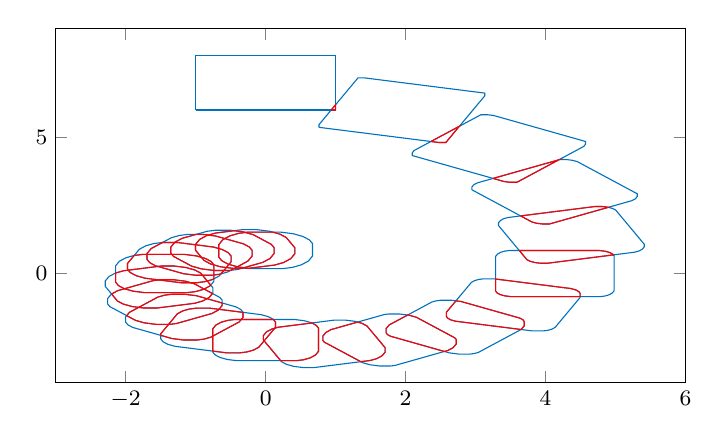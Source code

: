 % This file was created by matlab2tikz.
%
\definecolor{mycolor1}{rgb}{0.0,0.447,0.741}%
%
\begin{tikzpicture}
\footnotesize

\begin{axis}[%
width=8cm,
height=4.5cm,
at={(0in,0in)},
scale only axis,
xmin=-3,
xmax=6,
ymin=-4,
ymax=9,
axis background/.style={fill=white}
]
\addplot [color=mycolor1, forget plot]
  table[row sep=crcr]{%
-1	6\\
1	6\\
1	8\\
-1	8\\
-1	6\\
};
\addplot [color=mycolor1, forget plot]
  table[row sep=crcr]{%
0.763	5.364\\
2.475	4.808\\
2.575	4.808\\
3.131	6.519\\
3.131	6.62\\
1.419	7.176\\
1.319	7.176\\
0.763	5.464\\
0.763	5.364\\
};
\addplot [color=mycolor1, forget plot]
  table[row sep=crcr]{%
2.095	4.329\\
3.405	3.377\\
3.491	3.349\\
3.591	3.349\\
4.543	4.66\\
4.571	4.745\\
4.571	4.845\\
3.26	5.797\\
3.175	5.825\\
3.075	5.825\\
2.122	4.515\\
2.095	4.429\\
2.095	4.329\\
};
\addplot [color=mycolor1, forget plot]
  table[row sep=crcr]{%
2.947	3.073\\
3.804	1.893\\
3.869	1.846\\
3.955	1.818\\
4.055	1.818\\
5.234	2.675\\
5.282	2.74\\
5.31	2.826\\
5.31	2.926\\
4.453	4.106\\
4.387	4.153\\
4.302	4.181\\
4.202	4.181\\
3.022	3.324\\
2.975	3.259\\
2.947	3.173\\
2.947	3.073\\
};
\addplot [color=mycolor1, forget plot]
  table[row sep=crcr]{%
3.327	1.761\\
3.732	0.513\\
3.775	0.454\\
3.841	0.406\\
3.926	0.378\\
4.027	0.378\\
5.274	0.784\\
5.333	0.827\\
5.381	0.892\\
5.409	0.978\\
5.409	1.078\\
5.003	2.326\\
4.96	2.385\\
4.895	2.432\\
4.809	2.46\\
4.709	2.46\\
3.461	2.055\\
3.402	2.012\\
3.355	1.946\\
3.327	1.861\\
3.327	1.761\\
};
\addplot [color=mycolor1, forget plot]
  table[row sep=crcr]{%
3.287	-0.649\\
3.308	-0.712\\
3.35	-0.771\\
3.416	-0.818\\
3.502	-0.846\\
4.783	-0.846\\
4.845	-0.826\\
4.904	-0.783\\
4.952	-0.717\\
4.979	-0.632\\
4.979	0.649\\
4.959	0.712\\
4.916	0.771\\
4.851	0.818\\
4.765	0.846\\
3.484	0.846\\
3.422	0.826\\
3.363	0.783\\
3.315	0.717\\
3.287	0.632\\
3.287	-0.649\\
};
\addplot [color=mycolor1, forget plot]
  table[row sep=crcr]{%
2.583	-1.579\\
2.604	-1.641\\
2.646	-1.7\\
2.712	-1.748\\
3.808	-2.104\\
3.967	-2.104\\
4.03	-2.084\\
4.089	-2.041\\
4.136	-1.976\\
4.493	-0.879\\
4.493	-0.72\\
4.472	-0.658\\
4.43	-0.599\\
4.364	-0.551\\
3.268	-0.195\\
3.109	-0.195\\
3.046	-0.215\\
2.987	-0.258\\
2.94	-0.324\\
2.583	-1.42\\
2.583	-1.579\\
};
\addplot [color=mycolor1, forget plot]
  table[row sep=crcr]{%
1.722	-2.179\\
1.742	-2.241\\
1.785	-2.3\\
2.625	-2.91\\
2.761	-2.955\\
2.92	-2.955\\
2.982	-2.934\\
3.041	-2.891\\
3.651	-2.052\\
3.695	-1.916\\
3.695	-1.757\\
3.675	-1.694\\
3.632	-1.635\\
2.793	-1.026\\
2.657	-0.981\\
2.498	-0.981\\
2.435	-1.002\\
2.376	-1.044\\
1.766	-1.884\\
1.722	-2.02\\
1.722	-2.179\\
};
\addplot [color=mycolor1, forget plot]
  table[row sep=crcr]{%
0.818	-2.453\\
0.838	-2.516\\
1.387	-3.271\\
1.491	-3.347\\
1.627	-3.391\\
1.786	-3.391\\
1.849	-3.371\\
2.604	-2.822\\
2.68	-2.718\\
2.724	-2.582\\
2.724	-2.422\\
2.704	-2.36\\
2.155	-1.605\\
2.051	-1.529\\
1.915	-1.485\\
1.756	-1.485\\
1.693	-1.505\\
0.938	-2.054\\
0.862	-2.158\\
0.818	-2.294\\
0.818	-2.453\\
};
\addplot [color=mycolor1, forget plot]
  table[row sep=crcr]{%
-0.032	-2.436\\
0.228	-3.236\\
0.296	-3.329\\
0.4	-3.405\\
0.536	-3.449\\
0.695	-3.449\\
1.494	-3.19\\
1.588	-3.122\\
1.664	-3.017\\
1.708	-2.881\\
1.708	-2.722\\
1.448	-1.923\\
1.38	-1.829\\
1.276	-1.753\\
1.14	-1.709\\
0.981	-1.709\\
0.182	-1.969\\
0.088	-2.037\\
0.012	-2.141\\
-0.032	-2.277\\
-0.032	-2.436\\
};
\addplot [color=mycolor1, forget plot]
  table[row sep=crcr]{%
-0.755	-2.883\\
-0.723	-2.982\\
-0.655	-3.076\\
-0.55	-3.152\\
-0.414	-3.196\\
0.442	-3.196\\
0.541	-3.164\\
0.635	-3.095\\
0.711	-2.991\\
0.755	-2.855\\
0.755	-1.999\\
0.723	-1.899\\
0.655	-1.806\\
0.55	-1.73\\
0.414	-1.686\\
-0.442	-1.686\\
-0.541	-1.718\\
-0.635	-1.786\\
-0.711	-1.89\\
-0.755	-2.026\\
-0.755	-2.883\\
};
\addplot [color=mycolor1, forget plot]
  table[row sep=crcr]{%
-1.498	-2.401\\
-1.466	-2.501\\
-1.398	-2.595\\
-1.294	-2.67\\
-0.56	-2.908\\
-0.366	-2.908\\
-0.267	-2.876\\
-0.173	-2.808\\
-0.098	-2.704\\
0.141	-1.971\\
0.141	-1.777\\
0.108	-1.678\\
0.04	-1.584\\
-0.064	-1.508\\
-0.797	-1.27\\
-0.991	-1.27\\
-1.09	-1.302\\
-1.184	-1.37\\
-1.26	-1.474\\
-1.498	-2.208\\
-1.498	-2.401\\
};
\addplot [color=mycolor1, forget plot]
  table[row sep=crcr]{%
-2.0	-1.783\\
-1.968	-1.882\\
-1.9	-1.976\\
-1.339	-2.384\\
-1.173	-2.438\\
-0.979	-2.438\\
-0.879	-2.405\\
-0.786	-2.337\\
-0.378	-1.776\\
-0.324	-1.61\\
-0.324	-1.416\\
-0.356	-1.317\\
-0.424	-1.223\\
-0.986	-0.815\\
-1.151	-0.761\\
-1.345	-0.761\\
-1.445	-0.794\\
-1.538	-0.862\\
-1.946	-1.423\\
-2.0	-1.589\\
-2.0	-1.783\\
};
\addplot [color=mycolor1, forget plot]
  table[row sep=crcr]{%
-2.258	-1.114\\
-2.226	-1.213\\
-1.859	-1.718\\
-1.732	-1.81\\
-1.566	-1.864\\
-1.372	-1.864\\
-1.272	-1.832\\
-0.767	-1.465\\
-0.675	-1.338\\
-0.621	-1.172\\
-0.621	-0.978\\
-0.653	-0.879\\
-1.02	-0.374\\
-1.147	-0.281\\
-1.313	-0.228\\
-1.507	-0.228\\
-1.607	-0.26\\
-2.112	-0.627\\
-2.204	-0.754\\
-2.258	-0.92\\
-2.258	-1.114\\
};
\addplot [color=mycolor1, forget plot]
  table[row sep=crcr]{%
-2.292	-0.469\\
-2.119	-1.004\\
-2.036	-1.118\\
-1.909	-1.21\\
-1.743	-1.264\\
-1.549	-1.264\\
-1.014	-1.091\\
-0.9	-1.008\\
-0.808	-0.88\\
-0.754	-0.714\\
-0.754	-0.52\\
-0.927	0.014\\
-1.01	0.128\\
-1.137	0.221\\
-1.303	0.275\\
-1.497	0.275\\
-2.032	0.101\\
-2.146	0.018\\
-2.238	-0.109\\
-2.292	-0.275\\
-2.292	-0.469\\
};
\addplot [color=mycolor1, forget plot]
  table[row sep=crcr]{%
-2.143	-0.32\\
-2.103	-0.441\\
-2.02	-0.555\\
-1.893	-0.647\\
-1.727	-0.701\\
-1.121	-0.701\\
-1.0	-0.662\\
-0.886	-0.579\\
-0.794	-0.452\\
-0.74	-0.286\\
-0.74	0.32\\
-0.779	0.441\\
-0.862	0.555\\
-0.989	0.647\\
-1.155	0.701\\
-1.761	0.701\\
-1.882	0.662\\
-1.996	0.579\\
-2.089	0.452\\
-2.143	0.286\\
-2.143	-0.32\\
};
\addplot [color=mycolor1, forget plot]
  table[row sep=crcr]{%
-1.973	0.158\\
-1.934	0.037\\
-1.851	-0.078\\
-1.723	-0.17\\
-1.205	-0.339\\
-0.991	-0.339\\
-0.87	-0.299\\
-0.755	-0.216\\
-0.663	-0.089\\
-0.494	0.429\\
-0.494	0.644\\
-0.534	0.765\\
-0.617	0.879\\
-0.744	0.972\\
-1.262	1.14\\
-1.477	1.14\\
-1.598	1.101\\
-1.712	1.018\\
-1.804	0.891\\
-1.973	0.372\\
-1.973	0.158\\
};
\addplot [color=mycolor1, forget plot]
  table[row sep=crcr]{%
-1.695	0.519\\
-1.656	0.398\\
-1.573	0.284\\
-1.175	-0.005\\
-0.992	-0.064\\
-0.777	-0.064\\
-0.656	-0.025\\
-0.542	0.058\\
-0.254	0.455\\
-0.194	0.639\\
-0.194	0.853\\
-0.233	0.974\\
-0.316	1.089\\
-0.713	1.377\\
-0.897	1.437\\
-1.111	1.437\\
-1.232	1.397\\
-1.347	1.314\\
-1.635	0.917\\
-1.695	0.734\\
-1.695	0.519\\
};
\addplot [color=mycolor1, forget plot]
  table[row sep=crcr]{%
-1.356	0.751\\
-1.317	0.63\\
-1.058	0.273\\
-0.917	0.171\\
-0.733	0.111\\
-0.519	0.111\\
-0.398	0.15\\
-0.041	0.41\\
0.062	0.551\\
0.121	0.734\\
0.121	0.949\\
0.082	1.07\\
-0.178	1.427\\
-0.318	1.529\\
-0.502	1.589\\
-0.716	1.589\\
-0.837	1.55\\
-1.195	1.29\\
-1.297	1.149\\
-1.356	0.966\\
-1.356	0.751\\
};
\addplot [color=mycolor1, forget plot]
  table[row sep=crcr]{%
-1.002	0.856\\
-0.879	0.478\\
-0.787	0.351\\
-0.647	0.249\\
-0.463	0.19\\
-0.249	0.19\\
0.129	0.312\\
0.256	0.404\\
0.358	0.545\\
0.418	0.728\\
0.418	0.943\\
0.295	1.321\\
0.203	1.447\\
0.062	1.55\\
-0.121	1.609\\
-0.336	1.609\\
-0.714	1.486\\
-0.84	1.394\\
-0.942	1.254\\
-1.002	1.07\\
-1.002	0.856\\
};
\addplot [color=mycolor1, forget plot]
  table[row sep=crcr]{%
-0.67	0.604\\
-0.626	0.47\\
-0.534	0.343\\
-0.394	0.241\\
-0.21	0.181\\
0.247	0.181\\
0.381	0.225\\
0.508	0.317\\
0.61	0.457\\
0.67	0.641\\
0.67	1.099\\
0.626	1.232\\
0.534	1.359\\
0.394	1.461\\
0.21	1.521\\
-0.247	1.521\\
-0.381	1.477\\
-0.508	1.385\\
-0.61	1.245\\
-0.67	1.061\\
-0.67	0.604\\
};
\addplot [color=red, forget plot]
  table[row sep=crcr]{%
0.937	6\\
1	6\\
1	6.194\\
0.937	6\\
};
\addplot [color=red, forget plot]
  table[row sep=crcr]{%
2.362	4.844\\
2.475	4.808\\
2.575	4.808\\
2.768	5.404\\
2.362	4.844\\
};
\addplot [color=red, forget plot]
  table[row sep=crcr]{%
3.25	3.49\\
3.405	3.377\\
3.491	3.349\\
3.591	3.349\\
4.188	4.171\\
3.25	3.49\\
};
\addplot [color=red, forget plot]
  table[row sep=crcr]{%
3.644	2.114\\
3.804	1.893\\
3.869	1.846\\
3.955	1.818\\
4.055	1.818\\
4.898	2.43\\
4.895	2.432\\
4.809	2.46\\
4.709	2.46\\
3.644	2.114\\
};
\addplot [color=red, forget plot]
  table[row sep=crcr]{%
3.624	0.846\\
3.732	0.513\\
3.775	0.454\\
3.841	0.406\\
3.926	0.378\\
4.027	0.378\\
4.968	0.684\\
4.959	0.712\\
4.916	0.771\\
4.851	0.818\\
4.765	0.846\\
3.624	0.846\\
};
\addplot [color=red, forget plot]
  table[row sep=crcr]{%
3.287	-0.649\\
3.308	-0.712\\
3.35	-0.771\\
3.416	-0.818\\
3.502	-0.846\\
4.493	-0.846\\
4.493	-0.72\\
4.472	-0.658\\
4.43	-0.599\\
4.364	-0.551\\
3.287	-0.201\\
3.287	-0.649\\
};
\addplot [color=red, forget plot]
  table[row sep=crcr]{%
2.583	-1.579\\
2.604	-1.641\\
2.646	-1.7\\
2.712	-1.748\\
3.65	-2.053\\
3.651	-2.052\\
3.695	-1.916\\
3.695	-1.757\\
3.675	-1.694\\
3.632	-1.635\\
2.793	-1.026\\
2.719	-1.002\\
2.583	-1.42\\
2.583	-1.579\\
};
\addplot [color=red, forget plot]
  table[row sep=crcr]{%
1.722	-2.179\\
1.742	-2.241\\
1.785	-2.3\\
2.554	-2.859\\
2.604	-2.822\\
2.68	-2.718\\
2.724	-2.582\\
2.724	-2.422\\
2.704	-2.36\\
2.155	-1.605\\
2.051	-1.529\\
2.029	-1.522\\
1.766	-1.884\\
1.722	-2.02\\
1.722	-2.179\\
};
\addplot [color=red, forget plot]
  table[row sep=crcr]{%
0.818	-2.453\\
0.838	-2.516\\
1.36	-3.233\\
1.494	-3.19\\
1.588	-3.122\\
1.664	-3.017\\
1.708	-2.881\\
1.708	-2.722\\
1.448	-1.923\\
1.38	-1.829\\
1.314	-1.781\\
0.938	-2.054\\
0.862	-2.158\\
0.818	-2.294\\
0.818	-2.453\\
};
\addplot [color=red, forget plot]
  table[row sep=crcr]{%
-0.032	-2.436\\
0.215	-3.196\\
0.442	-3.196\\
0.541	-3.164\\
0.635	-3.095\\
0.711	-2.991\\
0.755	-2.855\\
0.755	-1.999\\
0.723	-1.899\\
0.66	-1.813\\
0.182	-1.969\\
0.088	-2.037\\
0.012	-2.141\\
-0.032	-2.277\\
-0.032	-2.436\\
};
\addplot [color=red, forget plot]
  table[row sep=crcr]{%
-0.755	-2.845\\
-0.56	-2.908\\
-0.366	-2.908\\
-0.267	-2.876\\
-0.173	-2.808\\
-0.098	-2.704\\
0.141	-1.971\\
0.141	-1.777\\
0.111	-1.686\\
-0.442	-1.686\\
-0.541	-1.718\\
-0.635	-1.786\\
-0.711	-1.89\\
-0.755	-2.026\\
-0.755	-2.845\\
};
\addplot [color=red, forget plot]
  table[row sep=crcr]{%
-1.498	-2.268\\
-1.339	-2.384\\
-1.173	-2.438\\
-0.979	-2.438\\
-0.879	-2.405\\
-0.786	-2.337\\
-0.378	-1.776\\
-0.324	-1.61\\
-0.324	-1.424\\
-0.797	-1.27\\
-0.991	-1.27\\
-1.09	-1.302\\
-1.184	-1.37\\
-1.26	-1.474\\
-1.498	-2.208\\
-1.498	-2.268\\
};
\addplot [color=red, forget plot]
  table[row sep=crcr]{%
-1.985	-1.544\\
-1.859	-1.718\\
-1.732	-1.81\\
-1.566	-1.864\\
-1.372	-1.864\\
-1.272	-1.832\\
-0.767	-1.465\\
-0.675	-1.338\\
-0.621	-1.172\\
-0.621	-1.08\\
-0.986	-0.815\\
-1.151	-0.761\\
-1.345	-0.761\\
-1.445	-0.794\\
-1.538	-0.862\\
-1.946	-1.423\\
-1.985	-1.544\\
};
\addplot [color=red, forget plot]
  table[row sep=crcr]{%
-2.201	-0.75\\
-2.119	-1.004\\
-2.036	-1.118\\
-1.909	-1.21\\
-1.743	-1.264\\
-1.549	-1.264\\
-1.014	-1.091\\
-0.9	-1.008\\
-0.808	-0.88\\
-0.76	-0.733\\
-1.02	-0.374\\
-1.147	-0.281\\
-1.313	-0.228\\
-1.507	-0.228\\
-1.607	-0.26\\
-2.112	-0.627\\
-2.201	-0.75\\
};
\addplot [color=red, forget plot]
  table[row sep=crcr]{%
-2.143	-0.32\\
-2.103	-0.441\\
-2.02	-0.555\\
-1.893	-0.647\\
-1.727	-0.701\\
-1.121	-0.701\\
-1.0	-0.662\\
-0.886	-0.579\\
-0.794	-0.452\\
-0.785	-0.424\\
-0.927	0.014\\
-1.01	0.128\\
-1.137	0.221\\
-1.303	0.275\\
-1.497	0.275\\
-2.032	0.101\\
-2.143	0.02\\
-2.143	-0.32\\
};
\addplot [color=red, forget plot]
  table[row sep=crcr]{%
-1.973	0.158\\
-1.934	0.037\\
-1.851	-0.078\\
-1.723	-0.17\\
-1.205	-0.339\\
-0.991	-0.339\\
-0.87	-0.299\\
-0.755	-0.216\\
-0.74	-0.195\\
-0.74	0.32\\
-0.779	0.441\\
-0.862	0.555\\
-0.989	0.647\\
-1.155	0.701\\
-1.761	0.701\\
-1.878	0.663\\
-1.973	0.372\\
-1.973	0.158\\
};
\addplot [color=red, forget plot]
  table[row sep=crcr]{%
-1.695	0.519\\
-1.656	0.398\\
-1.573	0.284\\
-1.175	-0.005\\
-0.992	-0.064\\
-0.777	-0.064\\
-0.656	-0.025\\
-0.637	-0.011\\
-0.494	0.429\\
-0.494	0.644\\
-0.534	0.765\\
-0.617	0.879\\
-0.744	0.972\\
-1.262	1.14\\
-1.473	1.14\\
-1.635	0.917\\
-1.695	0.734\\
-1.695	0.519\\
};
\addplot [color=red, forget plot]
  table[row sep=crcr]{%
-1.356	0.751\\
-1.317	0.63\\
-1.058	0.273\\
-0.917	0.171\\
-0.733	0.111\\
-0.519	0.111\\
-0.499	0.118\\
-0.254	0.455\\
-0.194	0.639\\
-0.194	0.853\\
-0.233	0.974\\
-0.316	1.089\\
-0.713	1.377\\
-0.897	1.437\\
-0.993	1.437\\
-1.195	1.29\\
-1.297	1.149\\
-1.356	0.966\\
-1.356	0.751\\
};
\addplot [color=red, forget plot]
  table[row sep=crcr]{%
-1.002	0.856\\
-0.879	0.478\\
-0.787	0.351\\
-0.647	0.249\\
-0.463	0.19\\
-0.344	0.19\\
-0.041	0.41\\
0.062	0.551\\
0.121	0.734\\
0.121	0.949\\
0.082	1.07\\
-0.178	1.427\\
-0.318	1.529\\
-0.45	1.572\\
-0.714	1.486\\
-0.84	1.394\\
-0.942	1.254\\
-1.002	1.07\\
-1.002	0.856\\
};
\addplot [color=red, forget plot]
  table[row sep=crcr]{%
-0.67	0.604\\
-0.626	0.47\\
-0.534	0.343\\
-0.394	0.241\\
-0.242	0.192\\
0.129	0.312\\
0.256	0.404\\
0.358	0.545\\
0.418	0.728\\
0.418	0.943\\
0.295	1.321\\
0.203	1.447\\
0.102	1.521\\
-0.247	1.521\\
-0.381	1.477\\
-0.508	1.385\\
-0.61	1.245\\
-0.67	1.061\\
-0.67	0.604\\
};
\end{axis}
\end{tikzpicture}%
